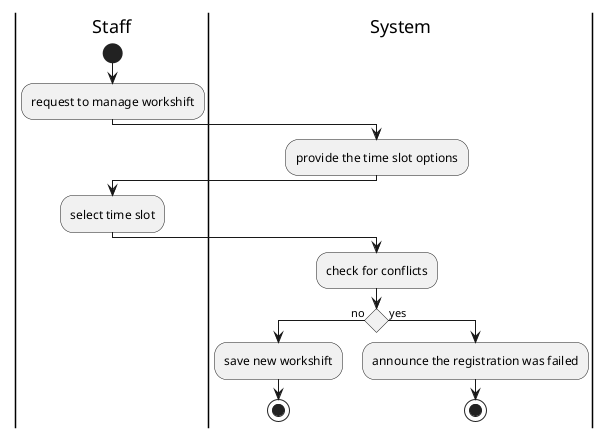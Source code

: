 @startuml
|Staff|
start
:request to manage workshift;
|System|
:provide the time slot options;
|Staff|
:select time slot;
|System|
:check for conflicts;
if () then (no)
    :save new workshift;
    stop
else (yes)
    :announce the registration was failed;
    stop
@enduml